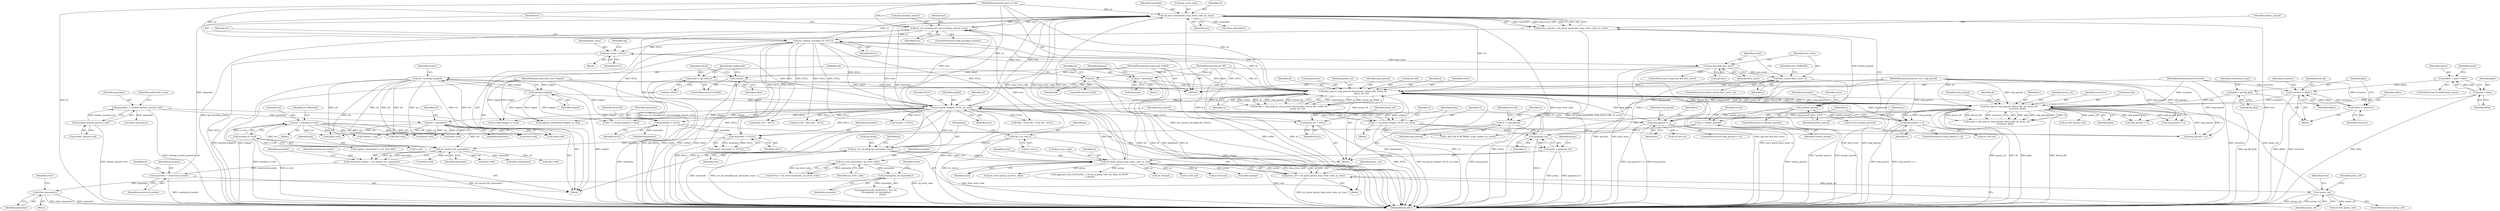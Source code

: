digraph "0_savannah_e996e322ffd42aaa051602da182d03178d0f13e1_0@pointer" {
"1000476" [label="(Call,xfree (mynewloc))"];
"1000464" [label="(Call,escnonprint_uri (mynewloc))"];
"1000458" [label="(Call,url_error (mynewloc, up_error_code))"];
"1000445" [label="(Call,url_parse (mynewloc, &up_error_code, iri, true))"];
"1000416" [label="(Call,mynewloc = construced_newloc)"];
"1000409" [label="(Call,construced_newloc = uri_merge (url, mynewloc))"];
"1000411" [label="(Call,uri_merge (url, mynewloc))"];
"1000591" [label="(Call,url = xstrdup (u->url))"];
"1000593" [label="(Call,xstrdup (u->url))"];
"1000525" [label="(Call,url = mynewloc)"];
"1000484" [label="(Call,mynewloc = xstrdup (newloc_parsed->url))"];
"1000486" [label="(Call,xstrdup (newloc_parsed->url))"];
"1000176" [label="(Call,url = xstrdup (origurl))"];
"1000178" [label="(Call,xstrdup (origurl))"];
"1000116" [label="(MethodParameterIn,const char *origurl)"];
"1000404" [label="(Call,mynewloc != NULL)"];
"1000204" [label="(Call,mynewloc = NULL)"];
"1000436" [label="(Call,set_content_encoding (iri, NULL))"];
"1000430" [label="(Call,set_uri_encoding (iri, opt.encoding_remote, true))"];
"1000330" [label="(Call,http_loop (u, orig_parsed, &mynewloc, &local_file, refurl, dt,\n                          proxy_url, iri))"];
"1000322" [label="(Call,hsts_match (hsts_store, u))"];
"1000315" [label="(Call,opt.hsts && hsts_store)"];
"1000311" [label="(Call,hsts_store = NULL)"];
"1000576" [label="(Call,url_parse (origurl, NULL, iri, true))"];
"1000122" [label="(MethodParameterIn,struct iri *iri)"];
"1000236" [label="(Call,url_parse (proxy, &up_error_code, pi, true))"];
"1000212" [label="(Call,proxy = getproxy (u))"];
"1000214" [label="(Call,getproxy (u))"];
"1000574" [label="(Call,u = url_parse (origurl, NULL, iri, true))"];
"1000535" [label="(Call,u = newloc_parsed)"];
"1000452" [label="(Call,!newloc_parsed)"];
"1000443" [label="(Call,newloc_parsed = url_parse (mynewloc, &up_error_code, iri, true))"];
"1000136" [label="(Call,*u = orig_parsed)"];
"1000115" [label="(MethodParameterIn,struct url * orig_parsed)"];
"1000223" [label="(Call,set_uri_encoding (pi, opt.locale, true))"];
"1000220" [label="(Call,*pi = iri_new ())"];
"1000568" [label="(Call,orig_parsed != u)"];
"1000361" [label="(Call,ftp_loop (u, orig_parsed, &local_file, dt, proxy_url,\n                         recursive, glob))"];
"1000120" [label="(MethodParameterIn,int *dt)"];
"1000121" [label="(MethodParameterIn,bool recursive)"];
"1000370" [label="(Call,recursive = oldrec)"];
"1000343" [label="(Call,oldrec = recursive)"];
"1000354" [label="(Call,oldrec = glob = false)"];
"1000356" [label="(Call,glob = false)"];
"1000347" [label="(Call,glob = opt.ftp_glob)"];
"1000529" [label="(Call,orig_parsed != u)"];
"1000193" [label="(Call,!refurl)"];
"1000119" [label="(MethodParameterIn,const char *refurl)"];
"1000195" [label="(Call,refurl = opt.referer)"];
"1000166" [label="(Call,!dt)"];
"1000169" [label="(Call,dt = &dummy)"];
"1000209" [label="(Call,proxy_url = NULL)"];
"1000243" [label="(Call,!proxy_url)"];
"1000234" [label="(Call,proxy_url = url_parse (proxy, &up_error_code, pi, true))"];
"1000405" [label="(Identifier,mynewloc)"];
"1000238" [label="(Call,&up_error_code)"];
"1000516" [label="(Call,xfree (mynewloc))"];
"1000206" [label="(Identifier,NULL)"];
"1000569" [label="(Identifier,orig_parsed)"];
"1000386" [label="(Call,proxy_url = NULL)"];
"1000116" [label="(MethodParameterIn,const char *origurl)"];
"1000526" [label="(Identifier,url)"];
"1000357" [label="(Identifier,glob)"];
"1000359" [label="(Call,result = ftp_loop (u, orig_parsed, &local_file, dt, proxy_url,\n                         recursive, glob))"];
"1000621" [label="(Call,register_download (u->url, local_file))"];
"1000286" [label="(Call,logprintf (LOG_NOTQUIET, _(\"Error in proxy URL %s: Must be HTTP.\n\"), proxy))"];
"1000244" [label="(Identifier,proxy_url)"];
"1000364" [label="(Call,&local_file)"];
"1000430" [label="(Call,set_uri_encoding (iri, opt.encoding_remote, true))"];
"1000332" [label="(Identifier,orig_parsed)"];
"1000177" [label="(Identifier,url)"];
"1000568" [label="(Call,orig_parsed != u)"];
"1000329" [label="(Identifier,result)"];
"1000410" [label="(Identifier,construced_newloc)"];
"1000444" [label="(Identifier,newloc_parsed)"];
"1000275" [label="(Identifier,proxy_url)"];
"1000527" [label="(Identifier,mynewloc)"];
"1000575" [label="(Identifier,u)"];
"1000456" [label="(Call,*error = url_error (mynewloc, up_error_code))"];
"1000466" [label="(Identifier,error)"];
"1000167" [label="(Identifier,dt)"];
"1000514" [label="(Call,xfree (url))"];
"1000580" [label="(Identifier,true)"];
"1000304" [label="(Call,iri_free(pi))"];
"1000662" [label="(Call,*file = local_file ? local_file : NULL)"];
"1000136" [label="(Call,*u = orig_parsed)"];
"1000312" [label="(Identifier,hsts_store)"];
"1000592" [label="(Identifier,url)"];
"1000228" [label="(Identifier,true)"];
"1000400" [label="(Block,)"];
"1000231" [label="(Identifier,pi)"];
"1000534" [label="(Identifier,u)"];
"1000235" [label="(Identifier,proxy_url)"];
"1000313" [label="(Identifier,NULL)"];
"1000220" [label="(Call,*pi = iri_new ())"];
"1000171" [label="(Call,&dummy)"];
"1000567" [label="(ControlStructure,if (orig_parsed != u))"];
"1000213" [label="(Identifier,proxy)"];
"1000192" [label="(ControlStructure,if (!refurl))"];
"1000335" [label="(Call,&local_file)"];
"1000605" [label="(Call,quote (url))"];
"1000421" [label="(Identifier,iri)"];
"1000468" [label="(Call,orig_parsed != u)"];
"1000576" [label="(Call,url_parse (origurl, NULL, iri, true))"];
"1000528" [label="(ControlStructure,if (orig_parsed != u))"];
"1000174" [label="(Identifier,dummy)"];
"1000413" [label="(Identifier,mynewloc)"];
"1000587" [label="(Call,quote (url))"];
"1000143" [label="(Identifier,local_file)"];
"1000324" [label="(Identifier,u)"];
"1000591" [label="(Call,url = xstrdup (u->url))"];
"1000541" [label="(Identifier,result)"];
"1000205" [label="(Identifier,mynewloc)"];
"1000311" [label="(Call,hsts_store = NULL)"];
"1000345" [label="(Identifier,recursive)"];
"1000194" [label="(Identifier,refurl)"];
"1000384" [label="(Call,url_free (proxy_url))"];
"1000208" [label="(Identifier,local_file)"];
"1000477" [label="(Identifier,mynewloc)"];
"1000376" [label="(Identifier,local_file)"];
"1000536" [label="(Identifier,u)"];
"1000451" [label="(ControlStructure,if (!newloc_parsed))"];
"1000535" [label="(Call,u = newloc_parsed)"];
"1000406" [label="(Identifier,NULL)"];
"1000214" [label="(Call,getproxy (u))"];
"1000196" [label="(Identifier,refurl)"];
"1000404" [label="(Call,mynewloc != NULL)"];
"1000340" [label="(Identifier,iri)"];
"1000218" [label="(Block,)"];
"1000432" [label="(Call,opt.encoding_remote)"];
"1000193" [label="(Call,!refurl)"];
"1000297" [label="(Call,iri_free (pi))"];
"1000450" [label="(Identifier,true)"];
"1000330" [label="(Call,http_loop (u, orig_parsed, &mynewloc, &local_file, refurl, dt,\n                          proxy_url, iri))"];
"1000317" [label="(Identifier,opt)"];
"1000204" [label="(Call,mynewloc = NULL)"];
"1000322" [label="(Call,hsts_match (hsts_store, u))"];
"1000236" [label="(Call,url_parse (proxy, &up_error_code, pi, true))"];
"1000137" [label="(Identifier,u)"];
"1000170" [label="(Identifier,dt)"];
"1000523" [label="(Call,xfree (url))"];
"1000217" [label="(Identifier,proxy)"];
"1000264" [label="(Call,iri_free (pi))"];
"1000314" [label="(ControlStructure,if (opt.hsts && hsts_store))"];
"1000370" [label="(Call,recursive = oldrec)"];
"1000348" [label="(Identifier,glob)"];
"1000431" [label="(Identifier,iri)"];
"1000176" [label="(Call,url = xstrdup (origurl))"];
"1000531" [label="(Identifier,u)"];
"1000486" [label="(Call,xstrdup (newloc_parsed->url))"];
"1000461" [label="(Call,logprintf (LOG_NOTQUIET, \"%s: %s.\n\", escnonprint_uri (mynewloc),\n                     error))"];
"1000447" [label="(Call,&up_error_code)"];
"1000121" [label="(MethodParameterIn,bool recursive)"];
"1000211" [label="(Identifier,NULL)"];
"1000418" [label="(Identifier,construced_newloc)"];
"1000417" [label="(Identifier,mynewloc)"];
"1000412" [label="(Identifier,url)"];
"1000485" [label="(Identifier,mynewloc)"];
"1000487" [label="(Call,newloc_parsed->url)"];
"1000120" [label="(MethodParameterIn,int *dt)"];
"1000574" [label="(Call,u = url_parse (origurl, NULL, iri, true))"];
"1000582" [label="(Identifier,u)"];
"1000347" [label="(Call,glob = opt.ftp_glob)"];
"1000168" [label="(Block,)"];
"1000291" [label="(Call,url_free (proxy_url))"];
"1000306" [label="(Call,xfree (proxy))"];
"1000459" [label="(Identifier,mynewloc)"];
"1000122" [label="(MethodParameterIn,struct iri *iri)"];
"1000354" [label="(Call,oldrec = glob = false)"];
"1000293" [label="(Call,xfree (url))"];
"1000593" [label="(Call,xstrdup (u->url))"];
"1000449" [label="(Identifier,iri)"];
"1000179" [label="(Identifier,origurl)"];
"1000328" [label="(Call,result = http_loop (u, orig_parsed, &mynewloc, &local_file, refurl, dt,\n                          proxy_url, iri))"];
"1000343" [label="(Call,oldrec = recursive)"];
"1000415" [label="(Identifier,mynewloc)"];
"1000331" [label="(Identifier,u)"];
"1000195" [label="(Call,refurl = opt.referer)"];
"1000464" [label="(Call,escnonprint_uri (mynewloc))"];
"1000665" [label="(Call,local_file ? local_file : NULL)"];
"1000610" [label="(Call,u && (*dt & RETROKF || opt.content_on_error))"];
"1000457" [label="(Identifier,error)"];
"1000452" [label="(Call,!newloc_parsed)"];
"1000315" [label="(Call,opt.hsts && hsts_store)"];
"1000309" [label="(Block,)"];
"1000258" [label="(Call,xfree (url))"];
"1000446" [label="(Identifier,mynewloc)"];
"1000344" [label="(Identifier,oldrec)"];
"1000711" [label="(MethodReturn,RET)"];
"1000248" [label="(Identifier,error)"];
"1000453" [label="(Identifier,newloc_parsed)"];
"1000508" [label="(Call,orig_parsed != u)"];
"1000436" [label="(Call,set_content_encoding (iri, NULL))"];
"1000533" [label="(Call,url_free (u))"];
"1000484" [label="(Call,mynewloc = xstrdup (newloc_parsed->url))"];
"1000673" [label="(Call,orig_parsed != u)"];
"1000435" [label="(Identifier,true)"];
"1000319" [label="(Identifier,hsts_store)"];
"1000222" [label="(Call,iri_new ())"];
"1000443" [label="(Call,newloc_parsed = url_parse (mynewloc, &up_error_code, iri, true))"];
"1000337" [label="(Identifier,refurl)"];
"1000360" [label="(Identifier,result)"];
"1000225" [label="(Call,opt.locale)"];
"1000479" [label="(Identifier,error)"];
"1000403" [label="(Call,assert (mynewloc != NULL))"];
"1000460" [label="(Identifier,up_error_code)"];
"1000316" [label="(Call,opt.hsts)"];
"1000641" [label="(Call,register_redirection (origurl, u->url))"];
"1000223" [label="(Call,set_uri_encoding (pi, opt.locale, true))"];
"1000409" [label="(Call,construced_newloc = uri_merge (url, mynewloc))"];
"1000363" [label="(Identifier,orig_parsed)"];
"1000414" [label="(Call,xfree (mynewloc))"];
"1000598" [label="(Identifier,iri_fallbacked)"];
"1000224" [label="(Identifier,pi)"];
"1000634" [label="(Call,0 != strcmp (origurl, u->url))"];
"1000200" [label="(JumpTarget,redirected:)"];
"1000493" [label="(Identifier,redirection_count)"];
"1000445" [label="(Call,url_parse (mynewloc, &up_error_code, iri, true))"];
"1000169" [label="(Call,dt = &dummy)"];
"1000358" [label="(Identifier,false)"];
"1000242" [label="(ControlStructure,if (!proxy_url))"];
"1000341" [label="(Block,)"];
"1000366" [label="(Identifier,dt)"];
"1000166" [label="(Call,!dt)"];
"1000701" [label="(Call,xfree (url))"];
"1000577" [label="(Identifier,origurl)"];
"1000138" [label="(Identifier,orig_parsed)"];
"1000438" [label="(Identifier,NULL)"];
"1000362" [label="(Identifier,u)"];
"1000458" [label="(Call,url_error (mynewloc, up_error_code))"];
"1000372" [label="(Identifier,oldrec)"];
"1000210" [label="(Identifier,proxy_url)"];
"1000465" [label="(Identifier,mynewloc)"];
"1000549" [label="(Call,xfree(mynewloc))"];
"1000240" [label="(Identifier,pi)"];
"1000355" [label="(Identifier,oldrec)"];
"1000353" [label="(Identifier,redirection_count)"];
"1000371" [label="(Identifier,recursive)"];
"1000579" [label="(Identifier,iri)"];
"1000561" [label="(Block,)"];
"1000119" [label="(MethodParameterIn,const char *refurl)"];
"1000321" [label="(ControlStructure,if (hsts_match (hsts_store, u)))"];
"1000454" [label="(Block,)"];
"1000338" [label="(Identifier,dt)"];
"1000369" [label="(Identifier,glob)"];
"1000356" [label="(Call,glob = false)"];
"1000237" [label="(Identifier,proxy)"];
"1000476" [label="(Call,xfree (mynewloc))"];
"1000124" [label="(Block,)"];
"1000209" [label="(Call,proxy_url = NULL)"];
"1000333" [label="(Call,&mynewloc)"];
"1000570" [label="(Identifier,u)"];
"1000212" [label="(Call,proxy = getproxy (u))"];
"1000437" [label="(Identifier,iri)"];
"1000426" [label="(ControlStructure,if (opt.encoding_remote))"];
"1000367" [label="(Identifier,proxy_url)"];
"1000530" [label="(Identifier,orig_parsed)"];
"1000323" [label="(Identifier,hsts_store)"];
"1000691" [label="(Call,xfree (url))"];
"1000594" [label="(Call,u->url)"];
"1000572" [label="(Call,url_free (u))"];
"1000215" [label="(Identifier,u)"];
"1000234" [label="(Call,proxy_url = url_parse (proxy, &up_error_code, pi, true))"];
"1000411" [label="(Call,uri_merge (url, mynewloc))"];
"1000482" [label="(Call,xfree (mynewloc))"];
"1000537" [label="(Identifier,newloc_parsed)"];
"1000483" [label="(Identifier,mynewloc)"];
"1000197" [label="(Call,opt.referer)"];
"1000181" [label="(Identifier,newloc)"];
"1000241" [label="(Identifier,true)"];
"1000697" [label="(Call,*newloc = NULL)"];
"1000349" [label="(Call,opt.ftp_glob)"];
"1000243" [label="(Call,!proxy_url)"];
"1000326" [label="(Identifier,LOG_VERBOSE)"];
"1000339" [label="(Identifier,proxy_url)"];
"1000368" [label="(Identifier,recursive)"];
"1000636" [label="(Call,strcmp (origurl, u->url))"];
"1000221" [label="(Identifier,pi)"];
"1000578" [label="(Identifier,NULL)"];
"1000416" [label="(Call,mynewloc = construced_newloc)"];
"1000573" [label="(Identifier,u)"];
"1000361" [label="(Call,ftp_loop (u, orig_parsed, &local_file, dt, proxy_url,\n                         recursive, glob))"];
"1000505" [label="(Call,url_free (newloc_parsed))"];
"1000529" [label="(Call,orig_parsed != u)"];
"1000686" [label="(Call,*newloc = url)"];
"1000178" [label="(Call,xstrdup (origurl))"];
"1000441" [label="(Identifier,iri)"];
"1000165" [label="(ControlStructure,if (!dt))"];
"1000115" [label="(MethodParameterIn,struct url * orig_parsed)"];
"1000583" [label="(Block,)"];
"1000525" [label="(Call,url = mynewloc)"];
"1000474" [label="(Call,xfree (url))"];
"1000352" [label="(ControlStructure,if (redirection_count))"];
"1000249" [label="(Call,url_error (proxy, up_error_code))"];
"1000476" -> "1000454"  [label="AST: "];
"1000476" -> "1000477"  [label="CFG: "];
"1000477" -> "1000476"  [label="AST: "];
"1000479" -> "1000476"  [label="CFG: "];
"1000476" -> "1000711"  [label="DDG: xfree (mynewloc)"];
"1000476" -> "1000711"  [label="DDG: mynewloc"];
"1000464" -> "1000476"  [label="DDG: mynewloc"];
"1000464" -> "1000461"  [label="AST: "];
"1000464" -> "1000465"  [label="CFG: "];
"1000465" -> "1000464"  [label="AST: "];
"1000466" -> "1000464"  [label="CFG: "];
"1000464" -> "1000461"  [label="DDG: mynewloc"];
"1000458" -> "1000464"  [label="DDG: mynewloc"];
"1000458" -> "1000456"  [label="AST: "];
"1000458" -> "1000460"  [label="CFG: "];
"1000459" -> "1000458"  [label="AST: "];
"1000460" -> "1000458"  [label="AST: "];
"1000456" -> "1000458"  [label="CFG: "];
"1000458" -> "1000711"  [label="DDG: up_error_code"];
"1000458" -> "1000456"  [label="DDG: mynewloc"];
"1000458" -> "1000456"  [label="DDG: up_error_code"];
"1000445" -> "1000458"  [label="DDG: mynewloc"];
"1000445" -> "1000443"  [label="AST: "];
"1000445" -> "1000450"  [label="CFG: "];
"1000446" -> "1000445"  [label="AST: "];
"1000447" -> "1000445"  [label="AST: "];
"1000449" -> "1000445"  [label="AST: "];
"1000450" -> "1000445"  [label="AST: "];
"1000443" -> "1000445"  [label="CFG: "];
"1000445" -> "1000711"  [label="DDG: true"];
"1000445" -> "1000711"  [label="DDG: &up_error_code"];
"1000445" -> "1000711"  [label="DDG: iri"];
"1000445" -> "1000223"  [label="DDG: true"];
"1000445" -> "1000236"  [label="DDG: &up_error_code"];
"1000445" -> "1000330"  [label="DDG: iri"];
"1000445" -> "1000430"  [label="DDG: true"];
"1000445" -> "1000443"  [label="DDG: mynewloc"];
"1000445" -> "1000443"  [label="DDG: &up_error_code"];
"1000445" -> "1000443"  [label="DDG: iri"];
"1000445" -> "1000443"  [label="DDG: true"];
"1000416" -> "1000445"  [label="DDG: mynewloc"];
"1000236" -> "1000445"  [label="DDG: &up_error_code"];
"1000236" -> "1000445"  [label="DDG: true"];
"1000436" -> "1000445"  [label="DDG: iri"];
"1000122" -> "1000445"  [label="DDG: iri"];
"1000576" -> "1000445"  [label="DDG: true"];
"1000430" -> "1000445"  [label="DDG: true"];
"1000445" -> "1000482"  [label="DDG: mynewloc"];
"1000445" -> "1000576"  [label="DDG: true"];
"1000416" -> "1000400"  [label="AST: "];
"1000416" -> "1000418"  [label="CFG: "];
"1000417" -> "1000416"  [label="AST: "];
"1000418" -> "1000416"  [label="AST: "];
"1000421" -> "1000416"  [label="CFG: "];
"1000416" -> "1000711"  [label="DDG: construced_newloc"];
"1000409" -> "1000416"  [label="DDG: construced_newloc"];
"1000409" -> "1000400"  [label="AST: "];
"1000409" -> "1000411"  [label="CFG: "];
"1000410" -> "1000409"  [label="AST: "];
"1000411" -> "1000409"  [label="AST: "];
"1000415" -> "1000409"  [label="CFG: "];
"1000409" -> "1000711"  [label="DDG: uri_merge (url, mynewloc)"];
"1000411" -> "1000409"  [label="DDG: url"];
"1000411" -> "1000409"  [label="DDG: mynewloc"];
"1000411" -> "1000413"  [label="CFG: "];
"1000412" -> "1000411"  [label="AST: "];
"1000413" -> "1000411"  [label="AST: "];
"1000591" -> "1000411"  [label="DDG: url"];
"1000525" -> "1000411"  [label="DDG: url"];
"1000176" -> "1000411"  [label="DDG: url"];
"1000404" -> "1000411"  [label="DDG: mynewloc"];
"1000411" -> "1000414"  [label="DDG: mynewloc"];
"1000411" -> "1000474"  [label="DDG: url"];
"1000411" -> "1000514"  [label="DDG: url"];
"1000411" -> "1000523"  [label="DDG: url"];
"1000591" -> "1000583"  [label="AST: "];
"1000591" -> "1000593"  [label="CFG: "];
"1000592" -> "1000591"  [label="AST: "];
"1000593" -> "1000591"  [label="AST: "];
"1000598" -> "1000591"  [label="CFG: "];
"1000591" -> "1000711"  [label="DDG: xstrdup (u->url)"];
"1000591" -> "1000258"  [label="DDG: url"];
"1000591" -> "1000293"  [label="DDG: url"];
"1000591" -> "1000587"  [label="DDG: url"];
"1000593" -> "1000591"  [label="DDG: u->url"];
"1000591" -> "1000605"  [label="DDG: url"];
"1000591" -> "1000686"  [label="DDG: url"];
"1000591" -> "1000691"  [label="DDG: url"];
"1000591" -> "1000701"  [label="DDG: url"];
"1000593" -> "1000594"  [label="CFG: "];
"1000594" -> "1000593"  [label="AST: "];
"1000593" -> "1000711"  [label="DDG: u->url"];
"1000593" -> "1000621"  [label="DDG: u->url"];
"1000525" -> "1000400"  [label="AST: "];
"1000525" -> "1000527"  [label="CFG: "];
"1000526" -> "1000525"  [label="AST: "];
"1000527" -> "1000525"  [label="AST: "];
"1000530" -> "1000525"  [label="CFG: "];
"1000525" -> "1000258"  [label="DDG: url"];
"1000525" -> "1000293"  [label="DDG: url"];
"1000484" -> "1000525"  [label="DDG: mynewloc"];
"1000525" -> "1000587"  [label="DDG: url"];
"1000525" -> "1000605"  [label="DDG: url"];
"1000525" -> "1000686"  [label="DDG: url"];
"1000525" -> "1000691"  [label="DDG: url"];
"1000525" -> "1000701"  [label="DDG: url"];
"1000484" -> "1000400"  [label="AST: "];
"1000484" -> "1000486"  [label="CFG: "];
"1000485" -> "1000484"  [label="AST: "];
"1000486" -> "1000484"  [label="AST: "];
"1000493" -> "1000484"  [label="CFG: "];
"1000484" -> "1000711"  [label="DDG: xstrdup (newloc_parsed->url)"];
"1000486" -> "1000484"  [label="DDG: newloc_parsed->url"];
"1000484" -> "1000516"  [label="DDG: mynewloc"];
"1000486" -> "1000487"  [label="CFG: "];
"1000487" -> "1000486"  [label="AST: "];
"1000486" -> "1000711"  [label="DDG: newloc_parsed->url"];
"1000176" -> "1000124"  [label="AST: "];
"1000176" -> "1000178"  [label="CFG: "];
"1000177" -> "1000176"  [label="AST: "];
"1000178" -> "1000176"  [label="AST: "];
"1000181" -> "1000176"  [label="CFG: "];
"1000176" -> "1000711"  [label="DDG: xstrdup (origurl)"];
"1000178" -> "1000176"  [label="DDG: origurl"];
"1000176" -> "1000258"  [label="DDG: url"];
"1000176" -> "1000293"  [label="DDG: url"];
"1000176" -> "1000587"  [label="DDG: url"];
"1000176" -> "1000605"  [label="DDG: url"];
"1000176" -> "1000686"  [label="DDG: url"];
"1000176" -> "1000691"  [label="DDG: url"];
"1000176" -> "1000701"  [label="DDG: url"];
"1000178" -> "1000179"  [label="CFG: "];
"1000179" -> "1000178"  [label="AST: "];
"1000178" -> "1000711"  [label="DDG: origurl"];
"1000116" -> "1000178"  [label="DDG: origurl"];
"1000178" -> "1000576"  [label="DDG: origurl"];
"1000178" -> "1000634"  [label="DDG: origurl"];
"1000178" -> "1000636"  [label="DDG: origurl"];
"1000178" -> "1000641"  [label="DDG: origurl"];
"1000116" -> "1000114"  [label="AST: "];
"1000116" -> "1000711"  [label="DDG: origurl"];
"1000116" -> "1000576"  [label="DDG: origurl"];
"1000116" -> "1000634"  [label="DDG: origurl"];
"1000116" -> "1000636"  [label="DDG: origurl"];
"1000116" -> "1000641"  [label="DDG: origurl"];
"1000404" -> "1000403"  [label="AST: "];
"1000404" -> "1000406"  [label="CFG: "];
"1000405" -> "1000404"  [label="AST: "];
"1000406" -> "1000404"  [label="AST: "];
"1000403" -> "1000404"  [label="CFG: "];
"1000404" -> "1000403"  [label="DDG: mynewloc"];
"1000404" -> "1000403"  [label="DDG: NULL"];
"1000204" -> "1000404"  [label="DDG: mynewloc"];
"1000436" -> "1000404"  [label="DDG: NULL"];
"1000576" -> "1000404"  [label="DDG: NULL"];
"1000404" -> "1000436"  [label="DDG: NULL"];
"1000204" -> "1000124"  [label="AST: "];
"1000204" -> "1000206"  [label="CFG: "];
"1000205" -> "1000204"  [label="AST: "];
"1000206" -> "1000204"  [label="AST: "];
"1000208" -> "1000204"  [label="CFG: "];
"1000204" -> "1000711"  [label="DDG: mynewloc"];
"1000436" -> "1000204"  [label="DDG: NULL"];
"1000576" -> "1000204"  [label="DDG: NULL"];
"1000204" -> "1000549"  [label="DDG: mynewloc"];
"1000436" -> "1000400"  [label="AST: "];
"1000436" -> "1000438"  [label="CFG: "];
"1000437" -> "1000436"  [label="AST: "];
"1000438" -> "1000436"  [label="AST: "];
"1000441" -> "1000436"  [label="CFG: "];
"1000436" -> "1000711"  [label="DDG: set_content_encoding (iri, NULL)"];
"1000436" -> "1000711"  [label="DDG: NULL"];
"1000436" -> "1000209"  [label="DDG: NULL"];
"1000436" -> "1000311"  [label="DDG: NULL"];
"1000436" -> "1000386"  [label="DDG: NULL"];
"1000430" -> "1000436"  [label="DDG: iri"];
"1000330" -> "1000436"  [label="DDG: iri"];
"1000122" -> "1000436"  [label="DDG: iri"];
"1000436" -> "1000576"  [label="DDG: NULL"];
"1000436" -> "1000662"  [label="DDG: NULL"];
"1000436" -> "1000665"  [label="DDG: NULL"];
"1000436" -> "1000697"  [label="DDG: NULL"];
"1000430" -> "1000426"  [label="AST: "];
"1000430" -> "1000435"  [label="CFG: "];
"1000431" -> "1000430"  [label="AST: "];
"1000432" -> "1000430"  [label="AST: "];
"1000435" -> "1000430"  [label="AST: "];
"1000437" -> "1000430"  [label="CFG: "];
"1000430" -> "1000711"  [label="DDG: opt.encoding_remote"];
"1000430" -> "1000711"  [label="DDG: set_uri_encoding (iri, opt.encoding_remote, true)"];
"1000330" -> "1000430"  [label="DDG: iri"];
"1000122" -> "1000430"  [label="DDG: iri"];
"1000576" -> "1000430"  [label="DDG: true"];
"1000236" -> "1000430"  [label="DDG: true"];
"1000330" -> "1000328"  [label="AST: "];
"1000330" -> "1000340"  [label="CFG: "];
"1000331" -> "1000330"  [label="AST: "];
"1000332" -> "1000330"  [label="AST: "];
"1000333" -> "1000330"  [label="AST: "];
"1000335" -> "1000330"  [label="AST: "];
"1000337" -> "1000330"  [label="AST: "];
"1000338" -> "1000330"  [label="AST: "];
"1000339" -> "1000330"  [label="AST: "];
"1000340" -> "1000330"  [label="AST: "];
"1000328" -> "1000330"  [label="CFG: "];
"1000330" -> "1000711"  [label="DDG: &mynewloc"];
"1000330" -> "1000711"  [label="DDG: iri"];
"1000330" -> "1000711"  [label="DDG: refurl"];
"1000330" -> "1000328"  [label="DDG: &mynewloc"];
"1000330" -> "1000328"  [label="DDG: iri"];
"1000330" -> "1000328"  [label="DDG: proxy_url"];
"1000330" -> "1000328"  [label="DDG: u"];
"1000330" -> "1000328"  [label="DDG: refurl"];
"1000330" -> "1000328"  [label="DDG: dt"];
"1000330" -> "1000328"  [label="DDG: orig_parsed"];
"1000330" -> "1000328"  [label="DDG: &local_file"];
"1000322" -> "1000330"  [label="DDG: u"];
"1000214" -> "1000330"  [label="DDG: u"];
"1000568" -> "1000330"  [label="DDG: orig_parsed"];
"1000529" -> "1000330"  [label="DDG: orig_parsed"];
"1000115" -> "1000330"  [label="DDG: orig_parsed"];
"1000361" -> "1000330"  [label="DDG: &local_file"];
"1000361" -> "1000330"  [label="DDG: dt"];
"1000193" -> "1000330"  [label="DDG: refurl"];
"1000195" -> "1000330"  [label="DDG: refurl"];
"1000119" -> "1000330"  [label="DDG: refurl"];
"1000166" -> "1000330"  [label="DDG: dt"];
"1000169" -> "1000330"  [label="DDG: dt"];
"1000120" -> "1000330"  [label="DDG: dt"];
"1000209" -> "1000330"  [label="DDG: proxy_url"];
"1000243" -> "1000330"  [label="DDG: proxy_url"];
"1000576" -> "1000330"  [label="DDG: iri"];
"1000122" -> "1000330"  [label="DDG: iri"];
"1000330" -> "1000361"  [label="DDG: u"];
"1000330" -> "1000361"  [label="DDG: orig_parsed"];
"1000330" -> "1000361"  [label="DDG: &local_file"];
"1000330" -> "1000361"  [label="DDG: dt"];
"1000330" -> "1000361"  [label="DDG: proxy_url"];
"1000330" -> "1000576"  [label="DDG: iri"];
"1000322" -> "1000321"  [label="AST: "];
"1000322" -> "1000324"  [label="CFG: "];
"1000323" -> "1000322"  [label="AST: "];
"1000324" -> "1000322"  [label="AST: "];
"1000326" -> "1000322"  [label="CFG: "];
"1000329" -> "1000322"  [label="CFG: "];
"1000322" -> "1000711"  [label="DDG: hsts_match (hsts_store, u)"];
"1000322" -> "1000711"  [label="DDG: hsts_store"];
"1000315" -> "1000322"  [label="DDG: hsts_store"];
"1000214" -> "1000322"  [label="DDG: u"];
"1000315" -> "1000314"  [label="AST: "];
"1000315" -> "1000316"  [label="CFG: "];
"1000315" -> "1000319"  [label="CFG: "];
"1000316" -> "1000315"  [label="AST: "];
"1000319" -> "1000315"  [label="AST: "];
"1000323" -> "1000315"  [label="CFG: "];
"1000329" -> "1000315"  [label="CFG: "];
"1000315" -> "1000711"  [label="DDG: opt.hsts && hsts_store"];
"1000315" -> "1000711"  [label="DDG: opt.hsts"];
"1000315" -> "1000711"  [label="DDG: hsts_store"];
"1000311" -> "1000315"  [label="DDG: hsts_store"];
"1000311" -> "1000309"  [label="AST: "];
"1000311" -> "1000313"  [label="CFG: "];
"1000312" -> "1000311"  [label="AST: "];
"1000313" -> "1000311"  [label="AST: "];
"1000317" -> "1000311"  [label="CFG: "];
"1000311" -> "1000711"  [label="DDG: NULL"];
"1000576" -> "1000311"  [label="DDG: NULL"];
"1000576" -> "1000574"  [label="AST: "];
"1000576" -> "1000580"  [label="CFG: "];
"1000577" -> "1000576"  [label="AST: "];
"1000578" -> "1000576"  [label="AST: "];
"1000579" -> "1000576"  [label="AST: "];
"1000580" -> "1000576"  [label="AST: "];
"1000574" -> "1000576"  [label="CFG: "];
"1000576" -> "1000711"  [label="DDG: iri"];
"1000576" -> "1000711"  [label="DDG: true"];
"1000576" -> "1000711"  [label="DDG: origurl"];
"1000576" -> "1000711"  [label="DDG: NULL"];
"1000576" -> "1000209"  [label="DDG: NULL"];
"1000576" -> "1000223"  [label="DDG: true"];
"1000576" -> "1000386"  [label="DDG: NULL"];
"1000576" -> "1000574"  [label="DDG: origurl"];
"1000576" -> "1000574"  [label="DDG: NULL"];
"1000576" -> "1000574"  [label="DDG: iri"];
"1000576" -> "1000574"  [label="DDG: true"];
"1000122" -> "1000576"  [label="DDG: iri"];
"1000236" -> "1000576"  [label="DDG: true"];
"1000576" -> "1000634"  [label="DDG: origurl"];
"1000576" -> "1000636"  [label="DDG: origurl"];
"1000576" -> "1000641"  [label="DDG: origurl"];
"1000576" -> "1000662"  [label="DDG: NULL"];
"1000576" -> "1000665"  [label="DDG: NULL"];
"1000576" -> "1000697"  [label="DDG: NULL"];
"1000122" -> "1000114"  [label="AST: "];
"1000122" -> "1000711"  [label="DDG: iri"];
"1000236" -> "1000234"  [label="AST: "];
"1000236" -> "1000241"  [label="CFG: "];
"1000237" -> "1000236"  [label="AST: "];
"1000238" -> "1000236"  [label="AST: "];
"1000240" -> "1000236"  [label="AST: "];
"1000241" -> "1000236"  [label="AST: "];
"1000234" -> "1000236"  [label="CFG: "];
"1000236" -> "1000711"  [label="DDG: &up_error_code"];
"1000236" -> "1000711"  [label="DDG: true"];
"1000236" -> "1000234"  [label="DDG: proxy"];
"1000236" -> "1000234"  [label="DDG: &up_error_code"];
"1000236" -> "1000234"  [label="DDG: pi"];
"1000236" -> "1000234"  [label="DDG: true"];
"1000212" -> "1000236"  [label="DDG: proxy"];
"1000223" -> "1000236"  [label="DDG: pi"];
"1000223" -> "1000236"  [label="DDG: true"];
"1000236" -> "1000249"  [label="DDG: proxy"];
"1000236" -> "1000264"  [label="DDG: pi"];
"1000236" -> "1000286"  [label="DDG: proxy"];
"1000236" -> "1000297"  [label="DDG: pi"];
"1000236" -> "1000304"  [label="DDG: pi"];
"1000236" -> "1000306"  [label="DDG: proxy"];
"1000212" -> "1000124"  [label="AST: "];
"1000212" -> "1000214"  [label="CFG: "];
"1000213" -> "1000212"  [label="AST: "];
"1000214" -> "1000212"  [label="AST: "];
"1000217" -> "1000212"  [label="CFG: "];
"1000212" -> "1000711"  [label="DDG: getproxy (u)"];
"1000212" -> "1000711"  [label="DDG: proxy"];
"1000214" -> "1000212"  [label="DDG: u"];
"1000214" -> "1000215"  [label="CFG: "];
"1000215" -> "1000214"  [label="AST: "];
"1000214" -> "1000711"  [label="DDG: u"];
"1000574" -> "1000214"  [label="DDG: u"];
"1000535" -> "1000214"  [label="DDG: u"];
"1000136" -> "1000214"  [label="DDG: u"];
"1000574" -> "1000561"  [label="AST: "];
"1000575" -> "1000574"  [label="AST: "];
"1000582" -> "1000574"  [label="CFG: "];
"1000574" -> "1000711"  [label="DDG: url_parse (origurl, NULL, iri, true)"];
"1000574" -> "1000610"  [label="DDG: u"];
"1000574" -> "1000673"  [label="DDG: u"];
"1000535" -> "1000400"  [label="AST: "];
"1000535" -> "1000537"  [label="CFG: "];
"1000536" -> "1000535"  [label="AST: "];
"1000537" -> "1000535"  [label="AST: "];
"1000541" -> "1000535"  [label="CFG: "];
"1000535" -> "1000711"  [label="DDG: newloc_parsed"];
"1000452" -> "1000535"  [label="DDG: newloc_parsed"];
"1000452" -> "1000451"  [label="AST: "];
"1000452" -> "1000453"  [label="CFG: "];
"1000453" -> "1000452"  [label="AST: "];
"1000457" -> "1000452"  [label="CFG: "];
"1000483" -> "1000452"  [label="CFG: "];
"1000452" -> "1000711"  [label="DDG: !newloc_parsed"];
"1000452" -> "1000711"  [label="DDG: newloc_parsed"];
"1000443" -> "1000452"  [label="DDG: newloc_parsed"];
"1000452" -> "1000505"  [label="DDG: newloc_parsed"];
"1000443" -> "1000400"  [label="AST: "];
"1000444" -> "1000443"  [label="AST: "];
"1000453" -> "1000443"  [label="CFG: "];
"1000443" -> "1000711"  [label="DDG: url_parse (mynewloc, &up_error_code, iri, true)"];
"1000136" -> "1000124"  [label="AST: "];
"1000136" -> "1000138"  [label="CFG: "];
"1000137" -> "1000136"  [label="AST: "];
"1000138" -> "1000136"  [label="AST: "];
"1000143" -> "1000136"  [label="CFG: "];
"1000136" -> "1000711"  [label="DDG: orig_parsed"];
"1000115" -> "1000136"  [label="DDG: orig_parsed"];
"1000115" -> "1000114"  [label="AST: "];
"1000115" -> "1000711"  [label="DDG: orig_parsed"];
"1000115" -> "1000361"  [label="DDG: orig_parsed"];
"1000115" -> "1000468"  [label="DDG: orig_parsed"];
"1000115" -> "1000508"  [label="DDG: orig_parsed"];
"1000115" -> "1000529"  [label="DDG: orig_parsed"];
"1000115" -> "1000568"  [label="DDG: orig_parsed"];
"1000115" -> "1000673"  [label="DDG: orig_parsed"];
"1000223" -> "1000218"  [label="AST: "];
"1000223" -> "1000228"  [label="CFG: "];
"1000224" -> "1000223"  [label="AST: "];
"1000225" -> "1000223"  [label="AST: "];
"1000228" -> "1000223"  [label="AST: "];
"1000231" -> "1000223"  [label="CFG: "];
"1000223" -> "1000711"  [label="DDG: opt.locale"];
"1000223" -> "1000711"  [label="DDG: set_uri_encoding (pi, opt.locale, true)"];
"1000220" -> "1000223"  [label="DDG: pi"];
"1000220" -> "1000218"  [label="AST: "];
"1000220" -> "1000222"  [label="CFG: "];
"1000221" -> "1000220"  [label="AST: "];
"1000222" -> "1000220"  [label="AST: "];
"1000224" -> "1000220"  [label="CFG: "];
"1000220" -> "1000711"  [label="DDG: iri_new ()"];
"1000568" -> "1000567"  [label="AST: "];
"1000568" -> "1000570"  [label="CFG: "];
"1000569" -> "1000568"  [label="AST: "];
"1000570" -> "1000568"  [label="AST: "];
"1000573" -> "1000568"  [label="CFG: "];
"1000575" -> "1000568"  [label="CFG: "];
"1000568" -> "1000711"  [label="DDG: orig_parsed"];
"1000568" -> "1000711"  [label="DDG: orig_parsed != u"];
"1000361" -> "1000568"  [label="DDG: orig_parsed"];
"1000361" -> "1000568"  [label="DDG: u"];
"1000568" -> "1000572"  [label="DDG: u"];
"1000568" -> "1000673"  [label="DDG: orig_parsed"];
"1000361" -> "1000359"  [label="AST: "];
"1000361" -> "1000369"  [label="CFG: "];
"1000362" -> "1000361"  [label="AST: "];
"1000363" -> "1000361"  [label="AST: "];
"1000364" -> "1000361"  [label="AST: "];
"1000366" -> "1000361"  [label="AST: "];
"1000367" -> "1000361"  [label="AST: "];
"1000368" -> "1000361"  [label="AST: "];
"1000369" -> "1000361"  [label="AST: "];
"1000359" -> "1000361"  [label="CFG: "];
"1000361" -> "1000711"  [label="DDG: glob"];
"1000361" -> "1000711"  [label="DDG: &local_file"];
"1000361" -> "1000711"  [label="DDG: proxy_url"];
"1000361" -> "1000711"  [label="DDG: dt"];
"1000361" -> "1000359"  [label="DDG: glob"];
"1000361" -> "1000359"  [label="DDG: orig_parsed"];
"1000361" -> "1000359"  [label="DDG: u"];
"1000361" -> "1000359"  [label="DDG: dt"];
"1000361" -> "1000359"  [label="DDG: proxy_url"];
"1000361" -> "1000359"  [label="DDG: &local_file"];
"1000361" -> "1000359"  [label="DDG: recursive"];
"1000120" -> "1000361"  [label="DDG: dt"];
"1000121" -> "1000361"  [label="DDG: recursive"];
"1000370" -> "1000361"  [label="DDG: recursive"];
"1000356" -> "1000361"  [label="DDG: glob"];
"1000347" -> "1000361"  [label="DDG: glob"];
"1000361" -> "1000384"  [label="DDG: proxy_url"];
"1000361" -> "1000468"  [label="DDG: orig_parsed"];
"1000361" -> "1000468"  [label="DDG: u"];
"1000361" -> "1000508"  [label="DDG: orig_parsed"];
"1000361" -> "1000508"  [label="DDG: u"];
"1000361" -> "1000529"  [label="DDG: orig_parsed"];
"1000361" -> "1000529"  [label="DDG: u"];
"1000361" -> "1000610"  [label="DDG: u"];
"1000361" -> "1000673"  [label="DDG: orig_parsed"];
"1000361" -> "1000673"  [label="DDG: u"];
"1000120" -> "1000114"  [label="AST: "];
"1000120" -> "1000711"  [label="DDG: dt"];
"1000120" -> "1000166"  [label="DDG: dt"];
"1000120" -> "1000169"  [label="DDG: dt"];
"1000121" -> "1000114"  [label="AST: "];
"1000121" -> "1000711"  [label="DDG: recursive"];
"1000121" -> "1000343"  [label="DDG: recursive"];
"1000121" -> "1000370"  [label="DDG: recursive"];
"1000370" -> "1000341"  [label="AST: "];
"1000370" -> "1000372"  [label="CFG: "];
"1000371" -> "1000370"  [label="AST: "];
"1000372" -> "1000370"  [label="AST: "];
"1000376" -> "1000370"  [label="CFG: "];
"1000370" -> "1000711"  [label="DDG: oldrec"];
"1000370" -> "1000711"  [label="DDG: recursive"];
"1000370" -> "1000343"  [label="DDG: recursive"];
"1000343" -> "1000370"  [label="DDG: oldrec"];
"1000354" -> "1000370"  [label="DDG: oldrec"];
"1000343" -> "1000341"  [label="AST: "];
"1000343" -> "1000345"  [label="CFG: "];
"1000344" -> "1000343"  [label="AST: "];
"1000345" -> "1000343"  [label="AST: "];
"1000348" -> "1000343"  [label="CFG: "];
"1000354" -> "1000352"  [label="AST: "];
"1000354" -> "1000356"  [label="CFG: "];
"1000355" -> "1000354"  [label="AST: "];
"1000356" -> "1000354"  [label="AST: "];
"1000360" -> "1000354"  [label="CFG: "];
"1000356" -> "1000354"  [label="DDG: glob"];
"1000356" -> "1000358"  [label="CFG: "];
"1000357" -> "1000356"  [label="AST: "];
"1000358" -> "1000356"  [label="AST: "];
"1000356" -> "1000711"  [label="DDG: false"];
"1000347" -> "1000341"  [label="AST: "];
"1000347" -> "1000349"  [label="CFG: "];
"1000348" -> "1000347"  [label="AST: "];
"1000349" -> "1000347"  [label="AST: "];
"1000353" -> "1000347"  [label="CFG: "];
"1000347" -> "1000711"  [label="DDG: opt.ftp_glob"];
"1000529" -> "1000528"  [label="AST: "];
"1000529" -> "1000531"  [label="CFG: "];
"1000530" -> "1000529"  [label="AST: "];
"1000531" -> "1000529"  [label="AST: "];
"1000534" -> "1000529"  [label="CFG: "];
"1000536" -> "1000529"  [label="CFG: "];
"1000529" -> "1000711"  [label="DDG: orig_parsed"];
"1000529" -> "1000711"  [label="DDG: orig_parsed != u"];
"1000529" -> "1000533"  [label="DDG: u"];
"1000193" -> "1000192"  [label="AST: "];
"1000193" -> "1000194"  [label="CFG: "];
"1000194" -> "1000193"  [label="AST: "];
"1000196" -> "1000193"  [label="CFG: "];
"1000200" -> "1000193"  [label="CFG: "];
"1000193" -> "1000711"  [label="DDG: refurl"];
"1000193" -> "1000711"  [label="DDG: !refurl"];
"1000119" -> "1000193"  [label="DDG: refurl"];
"1000119" -> "1000114"  [label="AST: "];
"1000119" -> "1000711"  [label="DDG: refurl"];
"1000119" -> "1000195"  [label="DDG: refurl"];
"1000195" -> "1000192"  [label="AST: "];
"1000195" -> "1000197"  [label="CFG: "];
"1000196" -> "1000195"  [label="AST: "];
"1000197" -> "1000195"  [label="AST: "];
"1000200" -> "1000195"  [label="CFG: "];
"1000195" -> "1000711"  [label="DDG: opt.referer"];
"1000195" -> "1000711"  [label="DDG: refurl"];
"1000166" -> "1000165"  [label="AST: "];
"1000166" -> "1000167"  [label="CFG: "];
"1000167" -> "1000166"  [label="AST: "];
"1000170" -> "1000166"  [label="CFG: "];
"1000177" -> "1000166"  [label="CFG: "];
"1000166" -> "1000711"  [label="DDG: !dt"];
"1000166" -> "1000711"  [label="DDG: dt"];
"1000169" -> "1000168"  [label="AST: "];
"1000169" -> "1000171"  [label="CFG: "];
"1000170" -> "1000169"  [label="AST: "];
"1000171" -> "1000169"  [label="AST: "];
"1000174" -> "1000169"  [label="CFG: "];
"1000169" -> "1000711"  [label="DDG: &dummy"];
"1000169" -> "1000711"  [label="DDG: dt"];
"1000209" -> "1000124"  [label="AST: "];
"1000209" -> "1000211"  [label="CFG: "];
"1000210" -> "1000209"  [label="AST: "];
"1000211" -> "1000209"  [label="AST: "];
"1000213" -> "1000209"  [label="CFG: "];
"1000209" -> "1000711"  [label="DDG: NULL"];
"1000243" -> "1000242"  [label="AST: "];
"1000243" -> "1000244"  [label="CFG: "];
"1000244" -> "1000243"  [label="AST: "];
"1000248" -> "1000243"  [label="CFG: "];
"1000275" -> "1000243"  [label="CFG: "];
"1000243" -> "1000711"  [label="DDG: proxy_url"];
"1000243" -> "1000711"  [label="DDG: !proxy_url"];
"1000234" -> "1000243"  [label="DDG: proxy_url"];
"1000243" -> "1000291"  [label="DDG: proxy_url"];
"1000234" -> "1000218"  [label="AST: "];
"1000235" -> "1000234"  [label="AST: "];
"1000244" -> "1000234"  [label="CFG: "];
"1000234" -> "1000711"  [label="DDG: url_parse (proxy, &up_error_code, pi, true)"];
}
